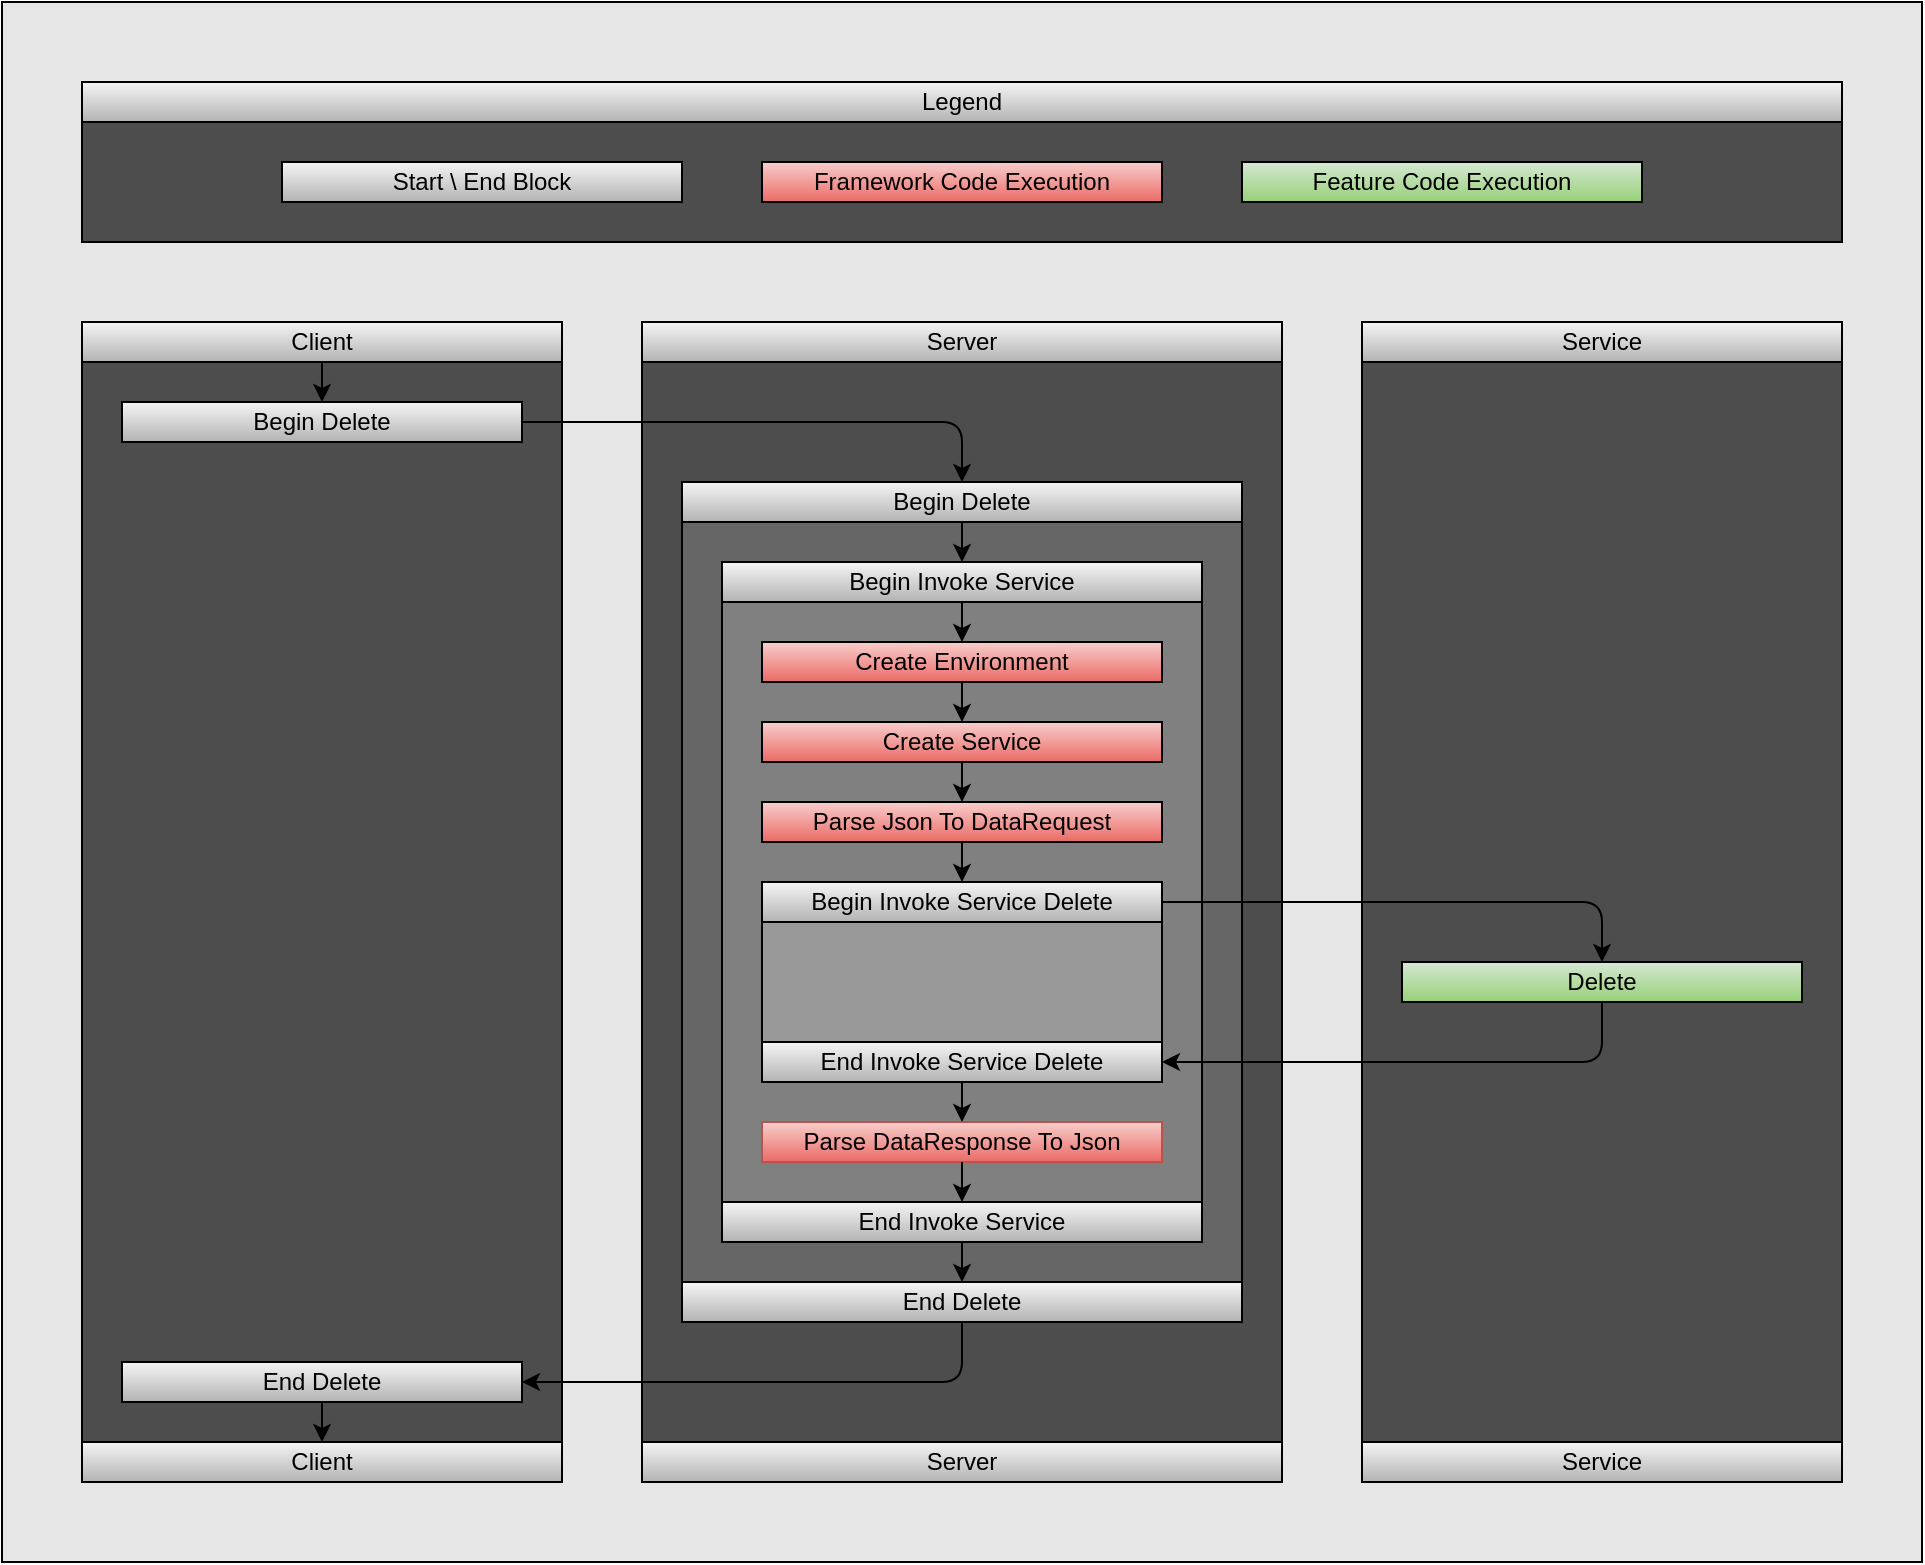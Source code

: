 <mxfile version="14.1.8" type="device"><diagram id="LE_g7Evoe5ynByarfpTI" name="Delete"><mxGraphModel dx="868" dy="510" grid="1" gridSize="10" guides="1" tooltips="1" connect="1" arrows="1" fold="1" page="1" pageScale="1" pageWidth="1654" pageHeight="2336" math="0" shadow="0"><root><mxCell id="0"/><mxCell id="1" parent="0"/><mxCell id="Rkl1t_qT-p0X8idm7Wwf-7" value="" style="rounded=0;whiteSpace=wrap;html=1;fillColor=#E6E6E6;" parent="1" vertex="1"><mxGeometry x="280" y="720" width="960" height="780" as="geometry"/></mxCell><mxCell id="Rkl1t_qT-p0X8idm7Wwf-2" value="" style="rounded=0;whiteSpace=wrap;html=1;fillColor=#4D4D4D;" parent="1" vertex="1"><mxGeometry x="320" y="780" width="880" height="60" as="geometry"/></mxCell><mxCell id="Rkl1t_qT-p0X8idm7Wwf-3" value="Legend" style="rounded=0;whiteSpace=wrap;html=1;fillColor=#f5f5f5;gradientColor=#b3b3b3;" parent="1" vertex="1"><mxGeometry x="320" y="760" width="880" height="20" as="geometry"/></mxCell><mxCell id="Rkl1t_qT-p0X8idm7Wwf-4" value="Start \ End Block" style="rounded=0;whiteSpace=wrap;html=1;fillColor=#f5f5f5;gradientColor=#b3b3b3;" parent="1" vertex="1"><mxGeometry x="420" y="800" width="200" height="20" as="geometry"/></mxCell><mxCell id="Rkl1t_qT-p0X8idm7Wwf-5" value="Framework Code Execution" style="rounded=0;whiteSpace=wrap;html=1;fillColor=#f8cecc;gradientColor=#ea6b66;" parent="1" vertex="1"><mxGeometry x="660" y="800" width="200" height="20" as="geometry"/></mxCell><mxCell id="Rkl1t_qT-p0X8idm7Wwf-6" value="Feature Code Execution" style="rounded=0;whiteSpace=wrap;html=1;fillColor=#d5e8d4;gradientColor=#97d077;" parent="1" vertex="1"><mxGeometry x="900" y="800" width="200" height="20" as="geometry"/></mxCell><mxCell id="cklgJA9PB52XBTHus_L2-20" value="" style="rounded=0;whiteSpace=wrap;html=1;fillColor=#4D4D4D;" parent="1" vertex="1"><mxGeometry x="320" y="900" width="240" height="540" as="geometry"/></mxCell><mxCell id="cklgJA9PB52XBTHus_L2-23" value="" style="rounded=0;whiteSpace=wrap;html=1;fillColor=#4D4D4D;" parent="1" vertex="1"><mxGeometry x="960" y="900" width="240" height="540" as="geometry"/></mxCell><mxCell id="cklgJA9PB52XBTHus_L2-13" value="" style="rounded=0;whiteSpace=wrap;html=1;fillColor=#4D4D4D;" parent="1" vertex="1"><mxGeometry x="600" y="900" width="320" height="540" as="geometry"/></mxCell><mxCell id="cklgJA9PB52XBTHus_L2-14" value="Server" style="rounded=0;whiteSpace=wrap;html=1;fillColor=#f5f5f5;gradientColor=#b3b3b3;" parent="1" vertex="1"><mxGeometry x="600" y="880" width="320" height="20" as="geometry"/></mxCell><mxCell id="cklgJA9PB52XBTHus_L2-15" value="Server" style="rounded=0;whiteSpace=wrap;html=1;fillColor=#f5f5f5;gradientColor=#b3b3b3;" parent="1" vertex="1"><mxGeometry x="600" y="1440" width="320" height="20" as="geometry"/></mxCell><mxCell id="cklgJA9PB52XBTHus_L2-21" value="Client" style="rounded=0;whiteSpace=wrap;html=1;fillColor=#f5f5f5;gradientColor=#b3b3b3;" parent="1" vertex="1"><mxGeometry x="320" y="880" width="240" height="20" as="geometry"/></mxCell><mxCell id="cklgJA9PB52XBTHus_L2-22" value="Client" style="rounded=0;whiteSpace=wrap;html=1;fillColor=#f5f5f5;gradientColor=#b3b3b3;" parent="1" vertex="1"><mxGeometry x="320" y="1440" width="240" height="20" as="geometry"/></mxCell><mxCell id="cklgJA9PB52XBTHus_L2-24" value="Service" style="rounded=0;whiteSpace=wrap;html=1;fillColor=#f5f5f5;gradientColor=#b3b3b3;" parent="1" vertex="1"><mxGeometry x="960" y="1440" width="240" height="20" as="geometry"/></mxCell><mxCell id="cklgJA9PB52XBTHus_L2-25" value="Service" style="rounded=0;whiteSpace=wrap;html=1;fillColor=#f5f5f5;gradientColor=#b3b3b3;" parent="1" vertex="1"><mxGeometry x="960" y="880" width="240" height="20" as="geometry"/></mxCell><mxCell id="cklgJA9PB52XBTHus_L2-10" value="" style="rounded=0;whiteSpace=wrap;html=1;fillColor=#666666;" parent="1" vertex="1"><mxGeometry x="620" y="980" width="280" height="380" as="geometry"/></mxCell><mxCell id="cklgJA9PB52XBTHus_L2-11" value="Begin Delete" style="rounded=0;whiteSpace=wrap;html=1;fillColor=#f5f5f5;gradientColor=#b3b3b3;" parent="1" vertex="1"><mxGeometry x="620" y="960" width="280" height="20" as="geometry"/></mxCell><mxCell id="cklgJA9PB52XBTHus_L2-12" value="End Delete" style="rounded=0;whiteSpace=wrap;html=1;fillColor=#f5f5f5;gradientColor=#b3b3b3;" parent="1" vertex="1"><mxGeometry x="620" y="1360" width="280" height="20" as="geometry"/></mxCell><mxCell id="cklgJA9PB52XBTHus_L2-18" value="Begin Delete" style="rounded=0;whiteSpace=wrap;html=1;fillColor=#f5f5f5;gradientColor=#b3b3b3;" parent="1" vertex="1"><mxGeometry x="340" y="920" width="200" height="20" as="geometry"/></mxCell><mxCell id="cklgJA9PB52XBTHus_L2-19" value="End Delete" style="rounded=0;whiteSpace=wrap;html=1;fillColor=#f5f5f5;gradientColor=#b3b3b3;" parent="1" vertex="1"><mxGeometry x="340" y="1400" width="200" height="20" as="geometry"/></mxCell><mxCell id="cklgJA9PB52XBTHus_L2-27" value="" style="endArrow=classic;html=1;exitX=1;exitY=0.5;exitDx=0;exitDy=0;entryX=0.5;entryY=0;entryDx=0;entryDy=0;" parent="1" source="cklgJA9PB52XBTHus_L2-18" target="cklgJA9PB52XBTHus_L2-11" edge="1"><mxGeometry width="50" height="50" relative="1" as="geometry"><mxPoint x="1260" y="1722" as="sourcePoint"/><mxPoint x="1310" y="1672" as="targetPoint"/><Array as="points"><mxPoint x="760" y="930"/></Array></mxGeometry></mxCell><mxCell id="cklgJA9PB52XBTHus_L2-39" value="" style="endArrow=classic;html=1;exitX=0.5;exitY=1;exitDx=0;exitDy=0;entryX=1;entryY=0.5;entryDx=0;entryDy=0;" parent="1" source="cklgJA9PB52XBTHus_L2-12" target="cklgJA9PB52XBTHus_L2-19" edge="1"><mxGeometry width="50" height="50" relative="1" as="geometry"><mxPoint x="1260" y="1922" as="sourcePoint"/><mxPoint x="1310" y="1872" as="targetPoint"/><Array as="points"><mxPoint x="760" y="1410"/></Array></mxGeometry></mxCell><mxCell id="cklgJA9PB52XBTHus_L2-42" value="" style="endArrow=classic;html=1;exitX=0.5;exitY=0;exitDx=0;exitDy=0;entryX=0.5;entryY=0;entryDx=0;entryDy=0;" parent="1" source="cklgJA9PB52XBTHus_L2-20" target="cklgJA9PB52XBTHus_L2-18" edge="1"><mxGeometry width="50" height="50" relative="1" as="geometry"><mxPoint x="1228" y="1732" as="sourcePoint"/><mxPoint x="1278" y="1682" as="targetPoint"/></mxGeometry></mxCell><mxCell id="cklgJA9PB52XBTHus_L2-43" value="" style="endArrow=classic;html=1;exitX=0.5;exitY=1;exitDx=0;exitDy=0;entryX=0.5;entryY=0;entryDx=0;entryDy=0;" parent="1" source="cklgJA9PB52XBTHus_L2-19" target="cklgJA9PB52XBTHus_L2-22" edge="1"><mxGeometry width="50" height="50" relative="1" as="geometry"><mxPoint x="1228" y="2132" as="sourcePoint"/><mxPoint x="1278" y="2082" as="targetPoint"/></mxGeometry></mxCell><mxCell id="cklgJA9PB52XBTHus_L2-7" value="" style="rounded=0;whiteSpace=wrap;html=1;fillColor=#808080;" parent="1" vertex="1"><mxGeometry x="640" y="1020" width="240" height="300" as="geometry"/></mxCell><mxCell id="cklgJA9PB52XBTHus_L2-8" value="Begin Invoke Service" style="rounded=0;whiteSpace=wrap;html=1;fillColor=#f5f5f5;gradientColor=#b3b3b3;" parent="1" vertex="1"><mxGeometry x="640" y="1000" width="240" height="20" as="geometry"/></mxCell><mxCell id="cklgJA9PB52XBTHus_L2-9" value="End Invoke Service" style="rounded=0;whiteSpace=wrap;html=1;fillColor=#f5f5f5;gradientColor=#b3b3b3;" parent="1" vertex="1"><mxGeometry x="640" y="1320" width="240" height="20" as="geometry"/></mxCell><mxCell id="cklgJA9PB52XBTHus_L2-1" value="Delete" style="rounded=0;whiteSpace=wrap;html=1;fillColor=#d5e8d4;gradientColor=#97d077;" parent="1" vertex="1"><mxGeometry x="980" y="1200" width="200" height="20" as="geometry"/></mxCell><mxCell id="cklgJA9PB52XBTHus_L2-2" value="Begin Invoke Service Delete" style="rounded=0;whiteSpace=wrap;html=1;fillColor=#f5f5f5;gradientColor=#b3b3b3;" parent="1" vertex="1"><mxGeometry x="660" y="1160" width="200" height="20" as="geometry"/></mxCell><mxCell id="cklgJA9PB52XBTHus_L2-3" value="End Invoke Service Delete" style="rounded=0;whiteSpace=wrap;html=1;fillColor=#f5f5f5;gradientColor=#b3b3b3;" parent="1" vertex="1"><mxGeometry x="660" y="1240" width="200" height="20" as="geometry"/></mxCell><mxCell id="cklgJA9PB52XBTHus_L2-4" value="" style="rounded=0;whiteSpace=wrap;html=1;fillColor=#999999;" parent="1" vertex="1"><mxGeometry x="660" y="1180" width="200" height="60" as="geometry"/></mxCell><mxCell id="cklgJA9PB52XBTHus_L2-5" value="Parse Json To DataRequest" style="rounded=0;whiteSpace=wrap;html=1;fillColor=#f8cecc;gradientColor=#ea6b66;" parent="1" vertex="1"><mxGeometry x="660" y="1120" width="200" height="20" as="geometry"/></mxCell><mxCell id="cklgJA9PB52XBTHus_L2-6" value="Parse DataResponse To Json" style="rounded=0;whiteSpace=wrap;html=1;fillColor=#f8cecc;gradientColor=#ea6b66;strokeColor=#b85450;" parent="1" vertex="1"><mxGeometry x="660" y="1280" width="200" height="20" as="geometry"/></mxCell><mxCell id="cklgJA9PB52XBTHus_L2-30" value="" style="endArrow=classic;html=1;exitX=0.5;exitY=1;exitDx=0;exitDy=0;entryX=0.5;entryY=0;entryDx=0;entryDy=0;" parent="1" source="cklgJA9PB52XBTHus_L2-5" target="cklgJA9PB52XBTHus_L2-2" edge="1"><mxGeometry width="50" height="50" relative="1" as="geometry"><mxPoint x="1238" y="1824" as="sourcePoint"/><mxPoint x="1288" y="1774" as="targetPoint"/></mxGeometry></mxCell><mxCell id="cklgJA9PB52XBTHus_L2-31" value="" style="endArrow=classic;html=1;exitX=1;exitY=0.5;exitDx=0;exitDy=0;entryX=0.5;entryY=0;entryDx=0;entryDy=0;" parent="1" source="cklgJA9PB52XBTHus_L2-2" target="cklgJA9PB52XBTHus_L2-1" edge="1"><mxGeometry width="50" height="50" relative="1" as="geometry"><mxPoint x="1260" y="1822" as="sourcePoint"/><mxPoint x="1310" y="1772" as="targetPoint"/><Array as="points"><mxPoint x="1080" y="1170"/></Array></mxGeometry></mxCell><mxCell id="cklgJA9PB52XBTHus_L2-34" value="" style="endArrow=classic;html=1;exitX=0.5;exitY=1;exitDx=0;exitDy=0;entryX=1;entryY=0.5;entryDx=0;entryDy=0;" parent="1" source="cklgJA9PB52XBTHus_L2-1" target="cklgJA9PB52XBTHus_L2-3" edge="1"><mxGeometry width="50" height="50" relative="1" as="geometry"><mxPoint x="1260" y="1922" as="sourcePoint"/><mxPoint x="1310" y="1872" as="targetPoint"/><Array as="points"><mxPoint x="1080" y="1250"/></Array></mxGeometry></mxCell><mxCell id="cklgJA9PB52XBTHus_L2-35" value="" style="endArrow=classic;html=1;exitX=0.5;exitY=1;exitDx=0;exitDy=0;entryX=0.5;entryY=0;entryDx=0;entryDy=0;" parent="1" source="cklgJA9PB52XBTHus_L2-3" target="cklgJA9PB52XBTHus_L2-6" edge="1"><mxGeometry width="50" height="50" relative="1" as="geometry"><mxPoint x="1238" y="1924" as="sourcePoint"/><mxPoint x="1288" y="1874" as="targetPoint"/></mxGeometry></mxCell><mxCell id="cklgJA9PB52XBTHus_L2-36" value="" style="endArrow=classic;html=1;exitX=0.5;exitY=1;exitDx=0;exitDy=0;entryX=0.5;entryY=0;entryDx=0;entryDy=0;" parent="1" source="cklgJA9PB52XBTHus_L2-6" target="cklgJA9PB52XBTHus_L2-9" edge="1"><mxGeometry width="50" height="50" relative="1" as="geometry"><mxPoint x="1238" y="1924" as="sourcePoint"/><mxPoint x="1288" y="1874" as="targetPoint"/></mxGeometry></mxCell><mxCell id="tTNenVQ4UuGssR6zMyZt-1" value="Create Environment" style="rounded=0;whiteSpace=wrap;html=1;fillColor=#f8cecc;gradientColor=#ea6b66;" parent="1" vertex="1"><mxGeometry x="660" y="1040" width="200" height="20" as="geometry"/></mxCell><mxCell id="tTNenVQ4UuGssR6zMyZt-2" value="Create Service" style="rounded=0;whiteSpace=wrap;html=1;fillColor=#f8cecc;gradientColor=#ea6b66;" parent="1" vertex="1"><mxGeometry x="660" y="1080" width="200" height="20" as="geometry"/></mxCell><mxCell id="tTNenVQ4UuGssR6zMyZt-3" value="" style="endArrow=classic;html=1;exitX=0.5;exitY=1;exitDx=0;exitDy=0;entryX=0.5;entryY=0;entryDx=0;entryDy=0;" parent="1" source="cklgJA9PB52XBTHus_L2-8" target="tTNenVQ4UuGssR6zMyZt-1" edge="1"><mxGeometry width="50" height="50" relative="1" as="geometry"><mxPoint x="1180" y="1780" as="sourcePoint"/><mxPoint x="1230" y="1730" as="targetPoint"/></mxGeometry></mxCell><mxCell id="tTNenVQ4UuGssR6zMyZt-5" value="" style="endArrow=classic;html=1;exitX=0.5;exitY=1;exitDx=0;exitDy=0;entryX=0.5;entryY=0;entryDx=0;entryDy=0;" parent="1" source="tTNenVQ4UuGssR6zMyZt-1" target="tTNenVQ4UuGssR6zMyZt-2" edge="1"><mxGeometry width="50" height="50" relative="1" as="geometry"><mxPoint x="1180" y="1780" as="sourcePoint"/><mxPoint x="1230" y="1730" as="targetPoint"/></mxGeometry></mxCell><mxCell id="tTNenVQ4UuGssR6zMyZt-6" value="" style="endArrow=classic;html=1;exitX=0.5;exitY=1;exitDx=0;exitDy=0;entryX=0.5;entryY=0;entryDx=0;entryDy=0;" parent="1" source="tTNenVQ4UuGssR6zMyZt-2" target="cklgJA9PB52XBTHus_L2-5" edge="1"><mxGeometry width="50" height="50" relative="1" as="geometry"><mxPoint x="1180" y="1780" as="sourcePoint"/><mxPoint x="1230" y="1730" as="targetPoint"/></mxGeometry></mxCell><mxCell id="cklgJA9PB52XBTHus_L2-28" value="" style="endArrow=classic;html=1;exitX=0.5;exitY=1;exitDx=0;exitDy=0;entryX=0.5;entryY=0;entryDx=0;entryDy=0;" parent="1" source="cklgJA9PB52XBTHus_L2-11" target="cklgJA9PB52XBTHus_L2-8" edge="1"><mxGeometry width="50" height="50" relative="1" as="geometry"><mxPoint x="1238" y="1824" as="sourcePoint"/><mxPoint x="1288" y="1774" as="targetPoint"/></mxGeometry></mxCell><mxCell id="cklgJA9PB52XBTHus_L2-37" value="" style="endArrow=classic;html=1;exitX=0.5;exitY=1;exitDx=0;exitDy=0;entryX=0.5;entryY=0;entryDx=0;entryDy=0;" parent="1" source="cklgJA9PB52XBTHus_L2-9" target="cklgJA9PB52XBTHus_L2-12" edge="1"><mxGeometry width="50" height="50" relative="1" as="geometry"><mxPoint x="1238" y="1924" as="sourcePoint"/><mxPoint x="1288" y="1874" as="targetPoint"/></mxGeometry></mxCell></root></mxGraphModel></diagram></mxfile>